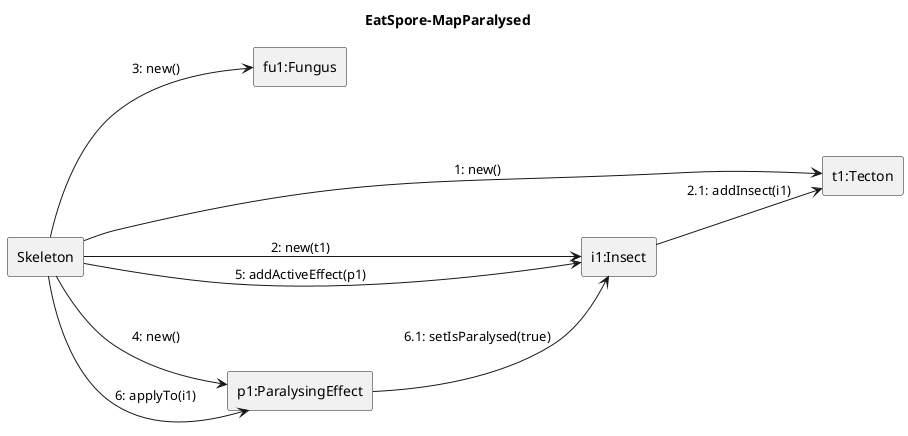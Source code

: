 @startuml Eat-spore/map-paralysed
left to right direction
title EatSpore-MapParalysed

rectangle Skeleton as S 

rectangle "fu1:Fungus" as fu1
rectangle "t1:Tecton" as t1
rectangle "i1:Insect" as i1
rectangle "p1:ParalysingEffect" as p1

S --> t1: 1: new()

S --> i1 : 2: new(t1)
i1 --> t1 : 2.1: addInsect(i1)

S --> fu1: 3: new()

S --> p1 : 4: new()
S --> i1 : 5: addActiveEffect(p1)
S --> p1 : 6: applyTo(i1)
p1 --> i1 : 6.1: setIsParalysed(true)

@enduml